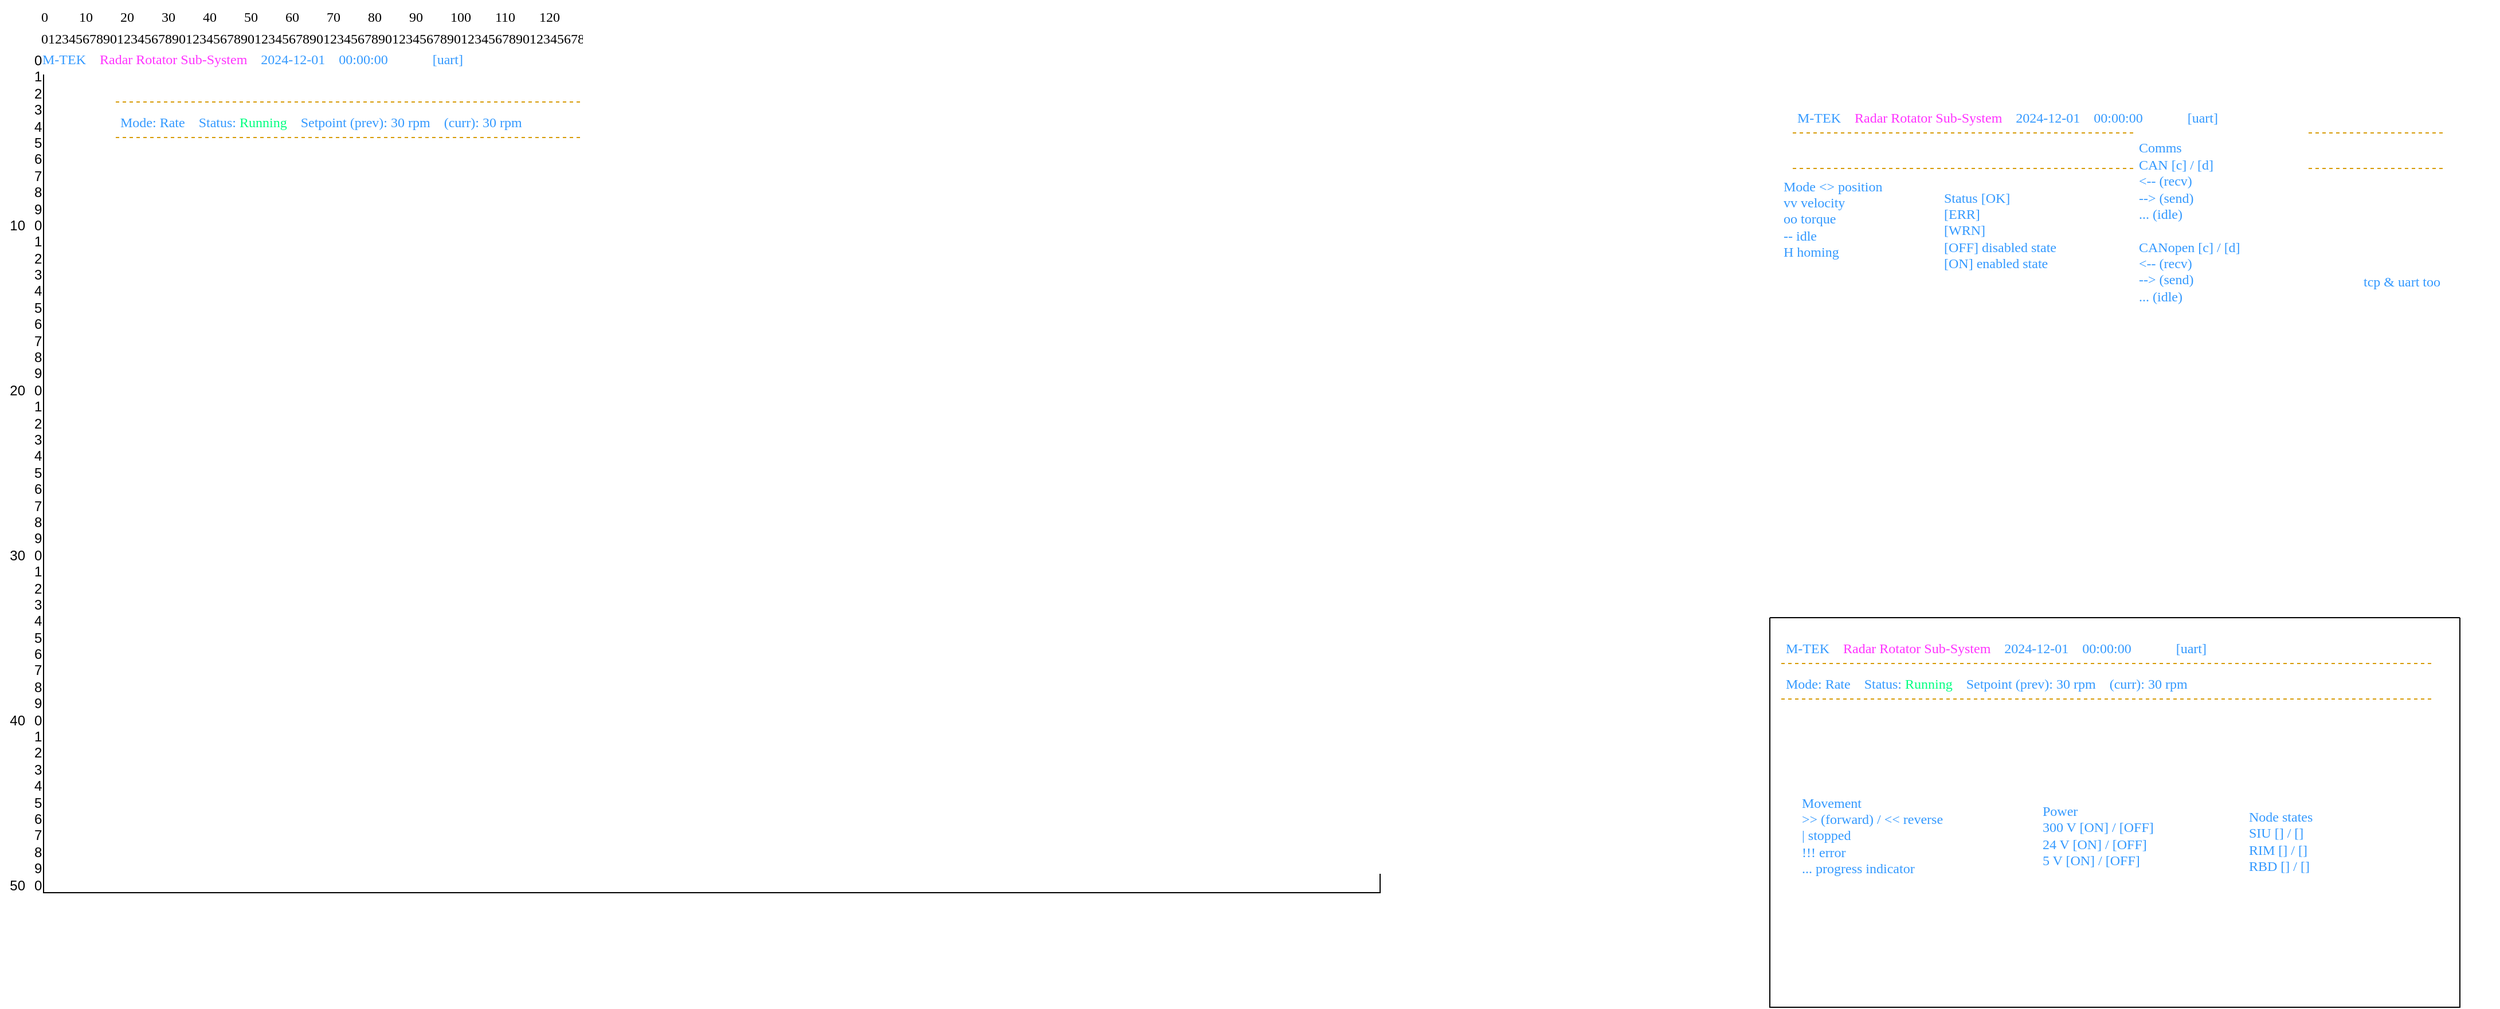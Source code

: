 <mxfile version="25.0.1">
  <diagram name="Page-1" id="gYPdV5KYoYjTxZCbX4Au">
    <mxGraphModel dx="3703" dy="2223" grid="1" gridSize="10" guides="1" tooltips="1" connect="1" arrows="1" fold="1" page="1" pageScale="1" pageWidth="1654" pageHeight="1169" math="0" shadow="0">
      <root>
        <mxCell id="0" />
        <mxCell id="1" parent="0" />
        <mxCell id="qkAYrCaB-duEuZqhV6VB-1" value="&lt;font face=&quot;Lucida Console&quot;&gt;01234567890123456789012345678901234567890123456789012345678901234567890123456789012345678901234567890123456789012345678901234567890123456789012345678901234567890&amp;nbsp;&lt;/font&gt;" style="text;html=1;align=left;verticalAlign=middle;resizable=0;points=[];autosize=1;strokeColor=none;fillColor=default;" parent="1" vertex="1">
          <mxGeometry x="10" y="-20" width="1190" height="30" as="geometry" />
        </mxCell>
        <mxCell id="qkAYrCaB-duEuZqhV6VB-2" value="&lt;font face=&quot;Lucida Console&quot;&gt;0&amp;nbsp; &amp;nbsp; &amp;nbsp; &amp;nbsp; &amp;nbsp;10&amp;nbsp; &amp;nbsp; &amp;nbsp; &amp;nbsp; 20&amp;nbsp; &amp;nbsp; &amp;nbsp; &amp;nbsp; 30&amp;nbsp; &amp;nbsp; &amp;nbsp; &amp;nbsp; 40&amp;nbsp; &amp;nbsp; &amp;nbsp; &amp;nbsp; 50&amp;nbsp; &amp;nbsp; &amp;nbsp; &amp;nbsp; 60&amp;nbsp; &amp;nbsp; &amp;nbsp; &amp;nbsp; 70&amp;nbsp; &amp;nbsp; &amp;nbsp; &amp;nbsp; 80&amp;nbsp; &amp;nbsp; &amp;nbsp; &amp;nbsp; 90&amp;nbsp; &amp;nbsp; &amp;nbsp; &amp;nbsp; 100&amp;nbsp; &amp;nbsp; &amp;nbsp; &amp;nbsp;110&amp;nbsp; &amp;nbsp; &amp;nbsp; &amp;nbsp;120&amp;nbsp; &amp;nbsp; &amp;nbsp; &amp;nbsp;130&amp;nbsp; &amp;nbsp; &amp;nbsp; &amp;nbsp;140&amp;nbsp; &amp;nbsp; &amp;nbsp; &amp;nbsp;150&amp;nbsp; &amp;nbsp; &amp;nbsp; &amp;nbsp;160&amp;nbsp;&lt;/font&gt;" style="text;html=1;align=left;verticalAlign=middle;resizable=0;points=[];autosize=1;strokeColor=none;fillColor=default;" parent="1" vertex="1">
          <mxGeometry x="10" y="-39" width="1210" height="30" as="geometry" />
        </mxCell>
        <mxCell id="oLKlljd090616Nfrw5Nb-1" value="" style="swimlane;startSize=0;" parent="1" vertex="1">
          <mxGeometry x="14" y="10" width="1166" height="730" as="geometry" />
        </mxCell>
        <mxCell id="oLKlljd090616Nfrw5Nb-9" value="&lt;font color=&quot;#3399ff&quot; face=&quot;Lucida Console&quot;&gt;M-TEK&amp;nbsp; &amp;nbsp; &lt;/font&gt;&lt;font color=&quot;#ff33ff&quot; face=&quot;Lucida Console&quot;&gt;Radar Rotator Sub-System&amp;nbsp; &amp;nbsp;&amp;nbsp;&lt;/font&gt;&lt;span style=&quot;color: rgb(51, 153, 255); font-family: &amp;quot;Lucida Console&amp;quot;;&quot;&gt;2024-12-01&amp;nbsp; &amp;nbsp; 00:00:00&lt;/span&gt;&lt;font color=&quot;#ff33ff&quot; face=&quot;Lucida Console&quot;&gt;&amp;nbsp; &amp;nbsp; &amp;nbsp; &amp;nbsp; &amp;nbsp; &amp;nbsp; &amp;nbsp;&lt;/font&gt;&lt;span style=&quot;color: rgb(51, 153, 255); font-family: &amp;quot;Lucida Console&amp;quot;;&quot;&gt;[uart]&lt;/span&gt;" style="text;html=1;align=left;verticalAlign=middle;resizable=0;points=[];autosize=1;strokeColor=none;fillColor=default;labelBackgroundColor=none;" parent="oLKlljd090616Nfrw5Nb-1" vertex="1">
          <mxGeometry x="-3" y="-11" width="582" height="27" as="geometry" />
        </mxCell>
        <mxCell id="oLKlljd090616Nfrw5Nb-6" value="" style="endArrow=none;dashed=1;html=1;rounded=0;strokeColor=#d79b00;fillColor=#ffe6cc;" parent="oLKlljd090616Nfrw5Nb-1" edge="1">
          <mxGeometry width="50" height="50" relative="1" as="geometry">
            <mxPoint x="63" y="40" as="sourcePoint" />
            <mxPoint x="633" y="40" as="targetPoint" />
          </mxGeometry>
        </mxCell>
        <mxCell id="oLKlljd090616Nfrw5Nb-10" value="&lt;font color=&quot;#3399ff&quot; face=&quot;Lucida Console&quot;&gt;Mode: Rate&amp;nbsp; &amp;nbsp; Status:&amp;nbsp;&lt;/font&gt;&lt;font color=&quot;#00ff80&quot; face=&quot;Lucida Console&quot;&gt;Running&amp;nbsp; &amp;nbsp; &lt;/font&gt;&lt;span style=&quot;color: rgb(51, 153, 255); font-family: &amp;quot;Lucida Console&amp;quot;;&quot;&gt;Setpoint (prev): 30 rpm&amp;nbsp; &amp;nbsp; (curr): 30 rpm&lt;/span&gt;&lt;font color=&quot;#ff33ff&quot; face=&quot;Lucida Console&quot;&gt;&amp;nbsp;&lt;/font&gt;" style="text;html=1;align=left;verticalAlign=middle;resizable=0;points=[];autosize=1;strokeColor=none;fillColor=default;" parent="oLKlljd090616Nfrw5Nb-1" vertex="1">
          <mxGeometry x="65" y="43" width="570" height="30" as="geometry" />
        </mxCell>
        <mxCell id="oLKlljd090616Nfrw5Nb-12" value="" style="endArrow=none;dashed=1;html=1;rounded=0;strokeColor=#d79b00;fillColor=#ffe6cc;" parent="oLKlljd090616Nfrw5Nb-1" edge="1">
          <mxGeometry width="50" height="50" relative="1" as="geometry">
            <mxPoint x="63" y="71" as="sourcePoint" />
            <mxPoint x="633" y="71" as="targetPoint" />
          </mxGeometry>
        </mxCell>
        <mxCell id="qkAYrCaB-duEuZqhV6VB-3" value="0&lt;div&gt;1&lt;/div&gt;&lt;div&gt;2&lt;/div&gt;&lt;div&gt;3&lt;/div&gt;&lt;div&gt;4&lt;/div&gt;&lt;div&gt;5&lt;/div&gt;&lt;div&gt;6&lt;/div&gt;&lt;div&gt;7&lt;/div&gt;&lt;div&gt;8&lt;/div&gt;&lt;div&gt;9&lt;/div&gt;&lt;div&gt;0&lt;/div&gt;&lt;div&gt;1&lt;/div&gt;&lt;div&gt;2&lt;/div&gt;&lt;div&gt;3&lt;/div&gt;&lt;div&gt;4&lt;/div&gt;&lt;div&gt;5&lt;/div&gt;&lt;div&gt;6&lt;/div&gt;&lt;div&gt;7&lt;/div&gt;&lt;div&gt;8&lt;/div&gt;&lt;div&gt;9&lt;/div&gt;&lt;div&gt;0&lt;/div&gt;&lt;div&gt;1&lt;/div&gt;&lt;div&gt;2&lt;/div&gt;&lt;div&gt;3&lt;/div&gt;&lt;div&gt;4&lt;/div&gt;&lt;div&gt;5&lt;/div&gt;&lt;div&gt;6&lt;/div&gt;&lt;div&gt;7&lt;/div&gt;&lt;div&gt;8&lt;/div&gt;&lt;div&gt;9&lt;/div&gt;&lt;div&gt;0&lt;/div&gt;&lt;div&gt;1&lt;/div&gt;&lt;div&gt;2&lt;/div&gt;&lt;div&gt;3&lt;/div&gt;&lt;div&gt;4&lt;/div&gt;&lt;div&gt;5&lt;/div&gt;&lt;div&gt;6&lt;/div&gt;&lt;div&gt;7&lt;/div&gt;&lt;div&gt;8&lt;/div&gt;&lt;div&gt;9&lt;/div&gt;&lt;div&gt;0&lt;/div&gt;&lt;div&gt;1&lt;/div&gt;&lt;div&gt;2&lt;/div&gt;&lt;div&gt;3&lt;/div&gt;&lt;div&gt;4&lt;/div&gt;&lt;div&gt;5&lt;/div&gt;&lt;div&gt;6&lt;/div&gt;&lt;div&gt;7&lt;/div&gt;&lt;div&gt;8&lt;/div&gt;&lt;div&gt;9&lt;/div&gt;&lt;div&gt;0&lt;/div&gt;&lt;div&gt;&lt;br&gt;&lt;/div&gt;" style="text;whiteSpace=wrap;html=1;" parent="oLKlljd090616Nfrw5Nb-1" vertex="1">
          <mxGeometry x="-10" y="-10" width="24" height="240" as="geometry" />
        </mxCell>
        <mxCell id="oLKlljd090616Nfrw5Nb-21" value="" style="swimlane;startSize=0;" parent="1" vertex="1">
          <mxGeometry x="1520" y="500" width="602" height="340" as="geometry" />
        </mxCell>
        <mxCell id="oLKlljd090616Nfrw5Nb-22" value="&lt;font color=&quot;#3399ff&quot; face=&quot;Lucida Console&quot;&gt;M-TEK&amp;nbsp; &amp;nbsp; &lt;/font&gt;&lt;font color=&quot;#ff33ff&quot; face=&quot;Lucida Console&quot;&gt;Radar Rotator Sub-System&amp;nbsp; &amp;nbsp;&amp;nbsp;&lt;/font&gt;&lt;span style=&quot;color: rgb(51, 153, 255); font-family: &amp;quot;Lucida Console&amp;quot;;&quot;&gt;2024-12-01&amp;nbsp; &amp;nbsp; 00:00:00&lt;/span&gt;&lt;font color=&quot;#ff33ff&quot; face=&quot;Lucida Console&quot;&gt;&amp;nbsp; &amp;nbsp; &amp;nbsp; &amp;nbsp; &amp;nbsp; &amp;nbsp; &amp;nbsp;&lt;/font&gt;&lt;span style=&quot;color: rgb(51, 153, 255); font-family: &amp;quot;Lucida Console&amp;quot;;&quot;&gt;[uart]&lt;/span&gt;" style="text;html=1;align=left;verticalAlign=middle;resizable=0;points=[];autosize=1;strokeColor=none;fillColor=default;" parent="oLKlljd090616Nfrw5Nb-21" vertex="1">
          <mxGeometry x="12" y="13" width="582" height="27" as="geometry" />
        </mxCell>
        <mxCell id="oLKlljd090616Nfrw5Nb-23" value="" style="endArrow=none;dashed=1;html=1;rounded=0;strokeColor=#d79b00;fillColor=#ffe6cc;" parent="oLKlljd090616Nfrw5Nb-21" edge="1">
          <mxGeometry width="50" height="50" relative="1" as="geometry">
            <mxPoint x="10" y="40" as="sourcePoint" />
            <mxPoint x="580" y="40" as="targetPoint" />
          </mxGeometry>
        </mxCell>
        <mxCell id="oLKlljd090616Nfrw5Nb-24" value="&lt;font color=&quot;#3399ff&quot; face=&quot;Lucida Console&quot;&gt;Mode: Rate&amp;nbsp; &amp;nbsp; Status:&amp;nbsp;&lt;/font&gt;&lt;font color=&quot;#00ff80&quot; face=&quot;Lucida Console&quot;&gt;Running&amp;nbsp; &amp;nbsp; &lt;/font&gt;&lt;span style=&quot;color: rgb(51, 153, 255); font-family: &amp;quot;Lucida Console&amp;quot;;&quot;&gt;Setpoint (prev): 30 rpm&amp;nbsp; &amp;nbsp; (curr): 30 rpm&lt;/span&gt;&lt;font color=&quot;#ff33ff&quot; face=&quot;Lucida Console&quot;&gt;&amp;nbsp;&lt;/font&gt;" style="text;html=1;align=left;verticalAlign=middle;resizable=0;points=[];autosize=1;strokeColor=none;fillColor=default;" parent="oLKlljd090616Nfrw5Nb-21" vertex="1">
          <mxGeometry x="12" y="43" width="570" height="30" as="geometry" />
        </mxCell>
        <mxCell id="oLKlljd090616Nfrw5Nb-25" value="" style="endArrow=none;dashed=1;html=1;rounded=0;strokeColor=#d79b00;fillColor=#ffe6cc;" parent="oLKlljd090616Nfrw5Nb-21" edge="1">
          <mxGeometry width="50" height="50" relative="1" as="geometry">
            <mxPoint x="10" y="71" as="sourcePoint" />
            <mxPoint x="580" y="71" as="targetPoint" />
          </mxGeometry>
        </mxCell>
        <mxCell id="oLKlljd090616Nfrw5Nb-26" value="&lt;div&gt;&lt;font color=&quot;#3399ff&quot; face=&quot;Lucida Console&quot;&gt;Movement&lt;/font&gt;&lt;/div&gt;&lt;div&gt;&lt;font color=&quot;#3399ff&quot; face=&quot;Lucida Console&quot;&gt;&amp;gt;&amp;gt; (forward) / &amp;lt;&amp;lt; reverse&lt;/font&gt;&lt;/div&gt;&lt;div&gt;&lt;font color=&quot;#3399ff&quot; face=&quot;Lucida Console&quot;&gt;| stopped&lt;/font&gt;&lt;/div&gt;&lt;div&gt;&lt;font color=&quot;#3399ff&quot; face=&quot;Lucida Console&quot;&gt;!!! error&lt;/font&gt;&lt;/div&gt;&lt;div&gt;&lt;font color=&quot;#3399ff&quot; face=&quot;Lucida Console&quot;&gt;... progress indicator&lt;/font&gt;&lt;/div&gt;" style="text;html=1;align=left;verticalAlign=middle;resizable=0;points=[];autosize=1;strokeColor=none;fillColor=default;" parent="oLKlljd090616Nfrw5Nb-21" vertex="1">
          <mxGeometry x="26" y="145" width="200" height="90" as="geometry" />
        </mxCell>
        <mxCell id="oLKlljd090616Nfrw5Nb-27" value="&lt;div&gt;&lt;font face=&quot;Lucida Console&quot; color=&quot;#3399ff&quot;&gt;Power&lt;/font&gt;&lt;/div&gt;&lt;div&gt;&lt;font face=&quot;Lucida Console&quot; color=&quot;#3399ff&quot;&gt;300 V [ON] / [OFF]&lt;/font&gt;&lt;/div&gt;&lt;div&gt;&lt;span style=&quot;color: rgb(51, 153, 255); font-family: &amp;quot;Lucida Console&amp;quot;;&quot;&gt;24 V [ON] / [OFF]&lt;/span&gt;&lt;font face=&quot;Lucida Console&quot; color=&quot;#3399ff&quot;&gt;&lt;/font&gt;&lt;/div&gt;&lt;div&gt;&lt;span style=&quot;color: rgb(51, 153, 255); font-family: &amp;quot;Lucida Console&amp;quot;;&quot;&gt;5 V [ON] / [OFF]&lt;/span&gt;&lt;span style=&quot;color: rgb(51, 153, 255); font-family: &amp;quot;Lucida Console&amp;quot;;&quot;&gt;&lt;/span&gt;&lt;/div&gt;" style="text;html=1;align=left;verticalAlign=middle;resizable=0;points=[];autosize=1;strokeColor=none;fillColor=default;" parent="oLKlljd090616Nfrw5Nb-21" vertex="1">
          <mxGeometry x="236" y="150" width="150" height="80" as="geometry" />
        </mxCell>
        <mxCell id="oLKlljd090616Nfrw5Nb-28" value="&lt;div&gt;&lt;font face=&quot;Lucida Console&quot; color=&quot;#3399ff&quot;&gt;Node states&lt;/font&gt;&lt;/div&gt;&lt;div&gt;&lt;font face=&quot;Lucida Console&quot; color=&quot;#3399ff&quot;&gt;SIU [] / []&lt;/font&gt;&lt;/div&gt;&lt;div&gt;&lt;font face=&quot;Lucida Console&quot; color=&quot;#3399ff&quot;&gt;RIM [] / []&lt;/font&gt;&lt;/div&gt;&lt;div&gt;&lt;font face=&quot;Lucida Console&quot; color=&quot;#3399ff&quot;&gt;RBD [] / []&lt;/font&gt;&lt;/div&gt;" style="text;html=1;align=left;verticalAlign=middle;resizable=0;points=[];autosize=1;strokeColor=none;fillColor=default;" parent="oLKlljd090616Nfrw5Nb-21" vertex="1">
          <mxGeometry x="416" y="155" width="100" height="80" as="geometry" />
        </mxCell>
        <mxCell id="0JCC86L8l436ZXqpCiF8-2" value="&lt;div&gt;&lt;br&gt;&lt;/div&gt;&lt;div&gt;&lt;br&gt;&lt;/div&gt;&lt;div&gt;&lt;br&gt;&lt;/div&gt;&lt;div&gt;&lt;br&gt;&lt;/div&gt;&lt;div&gt;&lt;br&gt;&lt;/div&gt;&lt;div&gt;&lt;br&gt;&lt;/div&gt;&lt;div&gt;&lt;br&gt;&lt;/div&gt;&lt;div&gt;&lt;br&gt;&lt;/div&gt;&lt;div&gt;&lt;br&gt;&lt;/div&gt;&lt;br&gt;&lt;div style=&quot;&quot;&gt;10&lt;/div&gt;&lt;div style=&quot;&quot;&gt;&lt;br&gt;&lt;/div&gt;&lt;div style=&quot;&quot;&gt;&lt;br&gt;&lt;/div&gt;&lt;div style=&quot;&quot;&gt;&lt;br&gt;&lt;/div&gt;&lt;div style=&quot;&quot;&gt;&lt;br&gt;&lt;/div&gt;&lt;div style=&quot;&quot;&gt;&lt;br&gt;&lt;/div&gt;&lt;div style=&quot;&quot;&gt;&lt;br&gt;&lt;/div&gt;&lt;div style=&quot;&quot;&gt;&lt;br&gt;&lt;/div&gt;&lt;div style=&quot;&quot;&gt;&lt;br&gt;&lt;/div&gt;&lt;div style=&quot;&quot;&gt;&lt;br&gt;&lt;/div&gt;&lt;div style=&quot;&quot;&gt;20&lt;/div&gt;&lt;div style=&quot;&quot;&gt;&lt;br&gt;&lt;/div&gt;&lt;div style=&quot;&quot;&gt;&lt;br&gt;&lt;/div&gt;&lt;div style=&quot;&quot;&gt;&lt;br&gt;&lt;/div&gt;&lt;div style=&quot;&quot;&gt;&lt;br&gt;&lt;/div&gt;&lt;div style=&quot;&quot;&gt;&lt;br&gt;&lt;/div&gt;&lt;div style=&quot;&quot;&gt;&lt;br&gt;&lt;/div&gt;&lt;div style=&quot;&quot;&gt;&lt;br&gt;&lt;/div&gt;&lt;div style=&quot;&quot;&gt;&lt;br&gt;&lt;/div&gt;&lt;div style=&quot;&quot;&gt;&lt;br&gt;&lt;/div&gt;&lt;div style=&quot;&quot;&gt;30&lt;/div&gt;&lt;div style=&quot;&quot;&gt;&lt;br&gt;&lt;/div&gt;&lt;div style=&quot;&quot;&gt;&lt;br&gt;&lt;/div&gt;&lt;div style=&quot;&quot;&gt;&lt;br&gt;&lt;/div&gt;&lt;div style=&quot;&quot;&gt;&lt;br&gt;&lt;/div&gt;&lt;div style=&quot;&quot;&gt;&lt;br&gt;&lt;/div&gt;&lt;div style=&quot;&quot;&gt;&lt;br&gt;&lt;/div&gt;&lt;div style=&quot;&quot;&gt;&lt;br&gt;&lt;/div&gt;&lt;div style=&quot;&quot;&gt;&lt;br&gt;&lt;/div&gt;&lt;div style=&quot;&quot;&gt;&lt;br&gt;&lt;/div&gt;&lt;div style=&quot;&quot;&gt;40&lt;/div&gt;&lt;div style=&quot;&quot;&gt;&lt;br&gt;&lt;/div&gt;&lt;div style=&quot;&quot;&gt;&lt;br&gt;&lt;/div&gt;&lt;div style=&quot;&quot;&gt;&lt;br&gt;&lt;/div&gt;&lt;div style=&quot;&quot;&gt;&lt;br&gt;&lt;/div&gt;&lt;div style=&quot;&quot;&gt;&lt;br&gt;&lt;/div&gt;&lt;div style=&quot;&quot;&gt;&lt;br&gt;&lt;/div&gt;&lt;div style=&quot;&quot;&gt;&lt;br&gt;&lt;/div&gt;&lt;div style=&quot;&quot;&gt;&lt;br&gt;&lt;/div&gt;&lt;div style=&quot;&quot;&gt;&lt;br&gt;&lt;/div&gt;&lt;div style=&quot;&quot;&gt;50&lt;/div&gt;" style="text;whiteSpace=wrap;html=1;align=right;" vertex="1" parent="1">
          <mxGeometry x="-24" width="24" height="240" as="geometry" />
        </mxCell>
        <mxCell id="oLKlljd090616Nfrw5Nb-14" value="&lt;font color=&quot;#3399ff&quot; face=&quot;Lucida Console&quot;&gt;M-TEK&amp;nbsp; &amp;nbsp; &lt;/font&gt;&lt;font color=&quot;#ff33ff&quot; face=&quot;Lucida Console&quot;&gt;Radar Rotator Sub-System&amp;nbsp; &amp;nbsp;&amp;nbsp;&lt;/font&gt;&lt;span style=&quot;color: rgb(51, 153, 255); font-family: &amp;quot;Lucida Console&amp;quot;;&quot;&gt;2024-12-01&amp;nbsp; &amp;nbsp; 00:00:00&lt;/span&gt;&lt;font color=&quot;#ff33ff&quot; face=&quot;Lucida Console&quot;&gt;&amp;nbsp; &amp;nbsp; &amp;nbsp; &amp;nbsp; &amp;nbsp; &amp;nbsp; &amp;nbsp;&lt;/font&gt;&lt;span style=&quot;color: rgb(51, 153, 255); font-family: &amp;quot;Lucida Console&amp;quot;;&quot;&gt;[uart]&lt;/span&gt;" style="text;html=1;align=left;verticalAlign=middle;resizable=0;points=[];autosize=1;strokeColor=none;fillColor=default;" parent="1" vertex="1">
          <mxGeometry x="1542" y="50" width="582" height="27" as="geometry" />
        </mxCell>
        <mxCell id="oLKlljd090616Nfrw5Nb-15" value="" style="endArrow=none;dashed=1;html=1;rounded=0;strokeColor=#d79b00;fillColor=#ffe6cc;" parent="1" edge="1">
          <mxGeometry width="50" height="50" relative="1" as="geometry">
            <mxPoint x="1540" y="77" as="sourcePoint" />
            <mxPoint x="2110" y="77" as="targetPoint" />
          </mxGeometry>
        </mxCell>
        <mxCell id="oLKlljd090616Nfrw5Nb-16" value="&lt;font color=&quot;#3399ff&quot; face=&quot;Lucida Console&quot;&gt;Mode &amp;lt;&amp;gt; position&lt;/font&gt;&lt;div&gt;&lt;font color=&quot;#3399ff&quot; face=&quot;Lucida Console&quot;&gt;vv velocity&lt;/font&gt;&lt;/div&gt;&lt;div&gt;&lt;font color=&quot;#3399ff&quot; face=&quot;Lucida Console&quot;&gt;oo torque&lt;/font&gt;&lt;/div&gt;&lt;div&gt;&lt;font color=&quot;#3399ff&quot; face=&quot;Lucida Console&quot;&gt;-- idle&lt;/font&gt;&lt;/div&gt;&lt;div&gt;&lt;font color=&quot;#3399ff&quot; face=&quot;Lucida Console&quot;&gt;H homing&lt;/font&gt;&lt;/div&gt;" style="text;html=1;align=left;verticalAlign=middle;resizable=0;points=[];autosize=1;strokeColor=none;fillColor=default;" parent="1" vertex="1">
          <mxGeometry x="1530" y="107" width="140" height="90" as="geometry" />
        </mxCell>
        <mxCell id="oLKlljd090616Nfrw5Nb-17" value="" style="endArrow=none;dashed=1;html=1;rounded=0;strokeColor=#d79b00;fillColor=#ffe6cc;" parent="1" edge="1">
          <mxGeometry width="50" height="50" relative="1" as="geometry">
            <mxPoint x="1540" y="108" as="sourcePoint" />
            <mxPoint x="2110" y="108" as="targetPoint" />
          </mxGeometry>
        </mxCell>
        <mxCell id="oLKlljd090616Nfrw5Nb-18" value="&lt;font color=&quot;#3399ff&quot; face=&quot;Lucida Console&quot;&gt;Status [OK]&amp;nbsp;&lt;/font&gt;&lt;div&gt;&lt;font color=&quot;#3399ff&quot; face=&quot;Lucida Console&quot;&gt;[ERR]&amp;nbsp;&lt;/font&gt;&lt;/div&gt;&lt;div&gt;&lt;font color=&quot;#3399ff&quot; face=&quot;Lucida Console&quot;&gt;[WRN]&lt;/font&gt;&lt;/div&gt;&lt;div&gt;&lt;font color=&quot;#3399ff&quot; face=&quot;Lucida Console&quot;&gt;[OFF] disabled state&lt;/font&gt;&lt;/div&gt;&lt;div&gt;&lt;font color=&quot;#3399ff&quot; face=&quot;Lucida Console&quot;&gt;[ON] enabled state&lt;/font&gt;&lt;/div&gt;" style="text;html=1;align=left;verticalAlign=middle;resizable=0;points=[];autosize=1;strokeColor=none;fillColor=default;" parent="1" vertex="1">
          <mxGeometry x="1670" y="117" width="170" height="90" as="geometry" />
        </mxCell>
        <mxCell id="oLKlljd090616Nfrw5Nb-19" value="&lt;font color=&quot;#3399ff&quot; face=&quot;Lucida Console&quot;&gt;Comms&amp;nbsp;&amp;nbsp;&lt;/font&gt;&lt;div&gt;&lt;font color=&quot;#3399ff&quot; face=&quot;Lucida Console&quot;&gt;CAN [c] / [d]&amp;nbsp;&lt;/font&gt;&lt;/div&gt;&lt;div&gt;&lt;font color=&quot;#3399ff&quot; face=&quot;Lucida Console&quot;&gt;&amp;lt;-- (recv)&lt;/font&gt;&lt;/div&gt;&lt;div&gt;&lt;font color=&quot;#3399ff&quot; face=&quot;Lucida Console&quot;&gt;--&amp;gt; (send)&lt;/font&gt;&lt;/div&gt;&lt;div&gt;&lt;font color=&quot;#3399ff&quot; face=&quot;Lucida Console&quot;&gt;... (idle)&lt;/font&gt;&lt;/div&gt;&lt;div&gt;&lt;font color=&quot;#3399ff&quot; face=&quot;Lucida Console&quot;&gt;&lt;br&gt;&lt;/font&gt;&lt;/div&gt;&lt;div&gt;&lt;font color=&quot;#3399ff&quot; face=&quot;Lucida Console&quot;&gt;CANopen [c] / [d]&lt;/font&gt;&lt;/div&gt;&lt;div&gt;&lt;div&gt;&lt;font color=&quot;#3399ff&quot; face=&quot;Lucida Console&quot;&gt;&amp;lt;-- (recv)&lt;/font&gt;&lt;/div&gt;&lt;div&gt;&lt;font color=&quot;#3399ff&quot; face=&quot;Lucida Console&quot;&gt;--&amp;gt; (send)&lt;/font&gt;&lt;/div&gt;&lt;div&gt;&lt;font color=&quot;#3399ff&quot; face=&quot;Lucida Console&quot;&gt;... (idle)&lt;/font&gt;&lt;/div&gt;&lt;/div&gt;&lt;div&gt;&lt;font color=&quot;#3399ff&quot; face=&quot;Lucida Console&quot;&gt;&lt;br&gt;&lt;/font&gt;&lt;/div&gt;" style="text;html=1;align=left;verticalAlign=middle;resizable=0;points=[];autosize=1;strokeColor=none;fillColor=default;" parent="1" vertex="1">
          <mxGeometry x="1840" y="72" width="150" height="180" as="geometry" />
        </mxCell>
        <mxCell id="oLKlljd090616Nfrw5Nb-20" value="&lt;div&gt;&lt;font color=&quot;#3399ff&quot; face=&quot;Lucida Console&quot;&gt;tcp &amp;amp; uart too&lt;/font&gt;&lt;/div&gt;" style="text;html=1;align=left;verticalAlign=middle;resizable=0;points=[];autosize=1;strokeColor=none;fillColor=default;" parent="1" vertex="1">
          <mxGeometry x="2036" y="192" width="120" height="30" as="geometry" />
        </mxCell>
      </root>
    </mxGraphModel>
  </diagram>
</mxfile>
